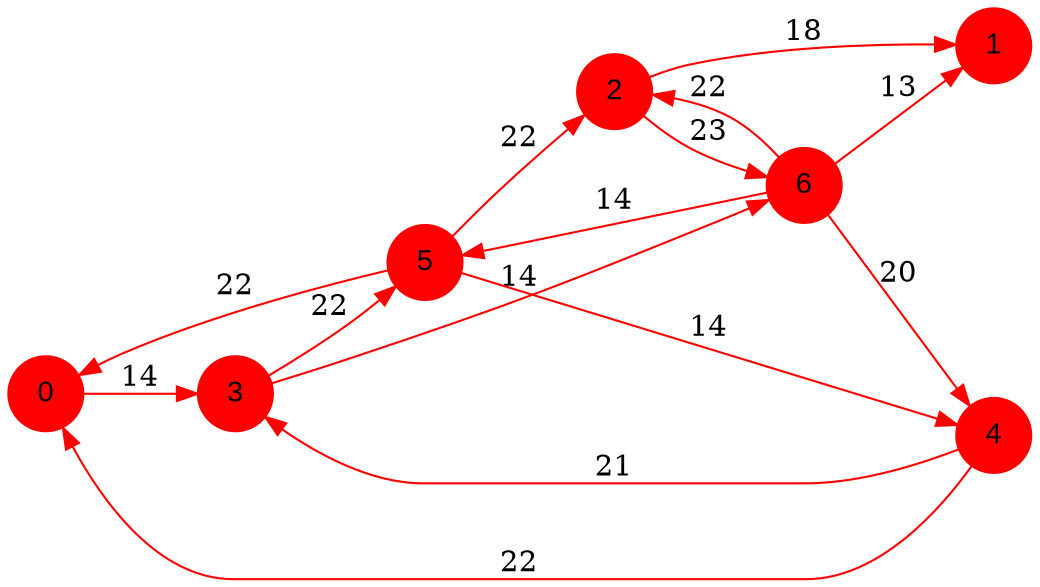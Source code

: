 digraph graphe {
rankdir = LR;
edge [color=red];
0 [fontname="Arial", shape = circle, color=red, style=filled];
1 [fontname="Arial", shape = circle, color=red, style=filled];
2 [fontname="Arial", shape = circle, color=red, style=filled];
3 [fontname="Arial", shape = circle, color=red, style=filled];
4 [fontname="Arial", shape = circle, color=red, style=filled];
5 [fontname="Arial", shape = circle, color=red, style=filled];
6 [fontname="Arial", shape = circle, color=red, style=filled];
	0 -> 3 [label = "14"];
	2 -> 1 [label = "18"];
	2 -> 6 [label = "23"];
	3 -> 5 [label = "22"];
	3 -> 6 [label = "14"];
	4 -> 0 [label = "22"];
	4 -> 3 [label = "21"];
	5 -> 0 [label = "22"];
	5 -> 2 [label = "22"];
	5 -> 4 [label = "14"];
	6 -> 1 [label = "13"];
	6 -> 2 [label = "22"];
	6 -> 4 [label = "20"];
	6 -> 5 [label = "14"];
}